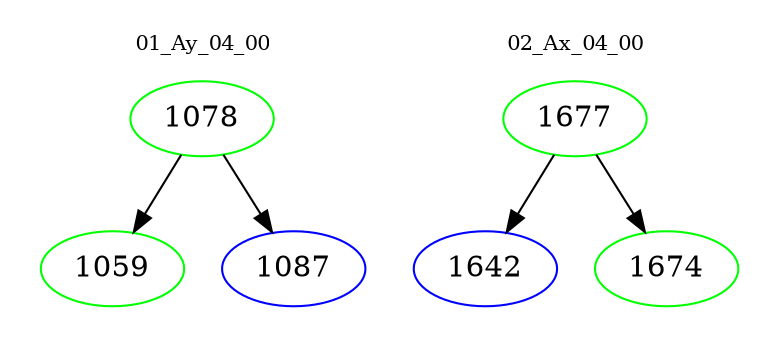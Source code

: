 digraph{
subgraph cluster_0 {
color = white
label = "01_Ay_04_00";
fontsize=10;
T0_1078 [label="1078", color="green"]
T0_1078 -> T0_1059 [color="black"]
T0_1059 [label="1059", color="green"]
T0_1078 -> T0_1087 [color="black"]
T0_1087 [label="1087", color="blue"]
}
subgraph cluster_1 {
color = white
label = "02_Ax_04_00";
fontsize=10;
T1_1677 [label="1677", color="green"]
T1_1677 -> T1_1642 [color="black"]
T1_1642 [label="1642", color="blue"]
T1_1677 -> T1_1674 [color="black"]
T1_1674 [label="1674", color="green"]
}
}
